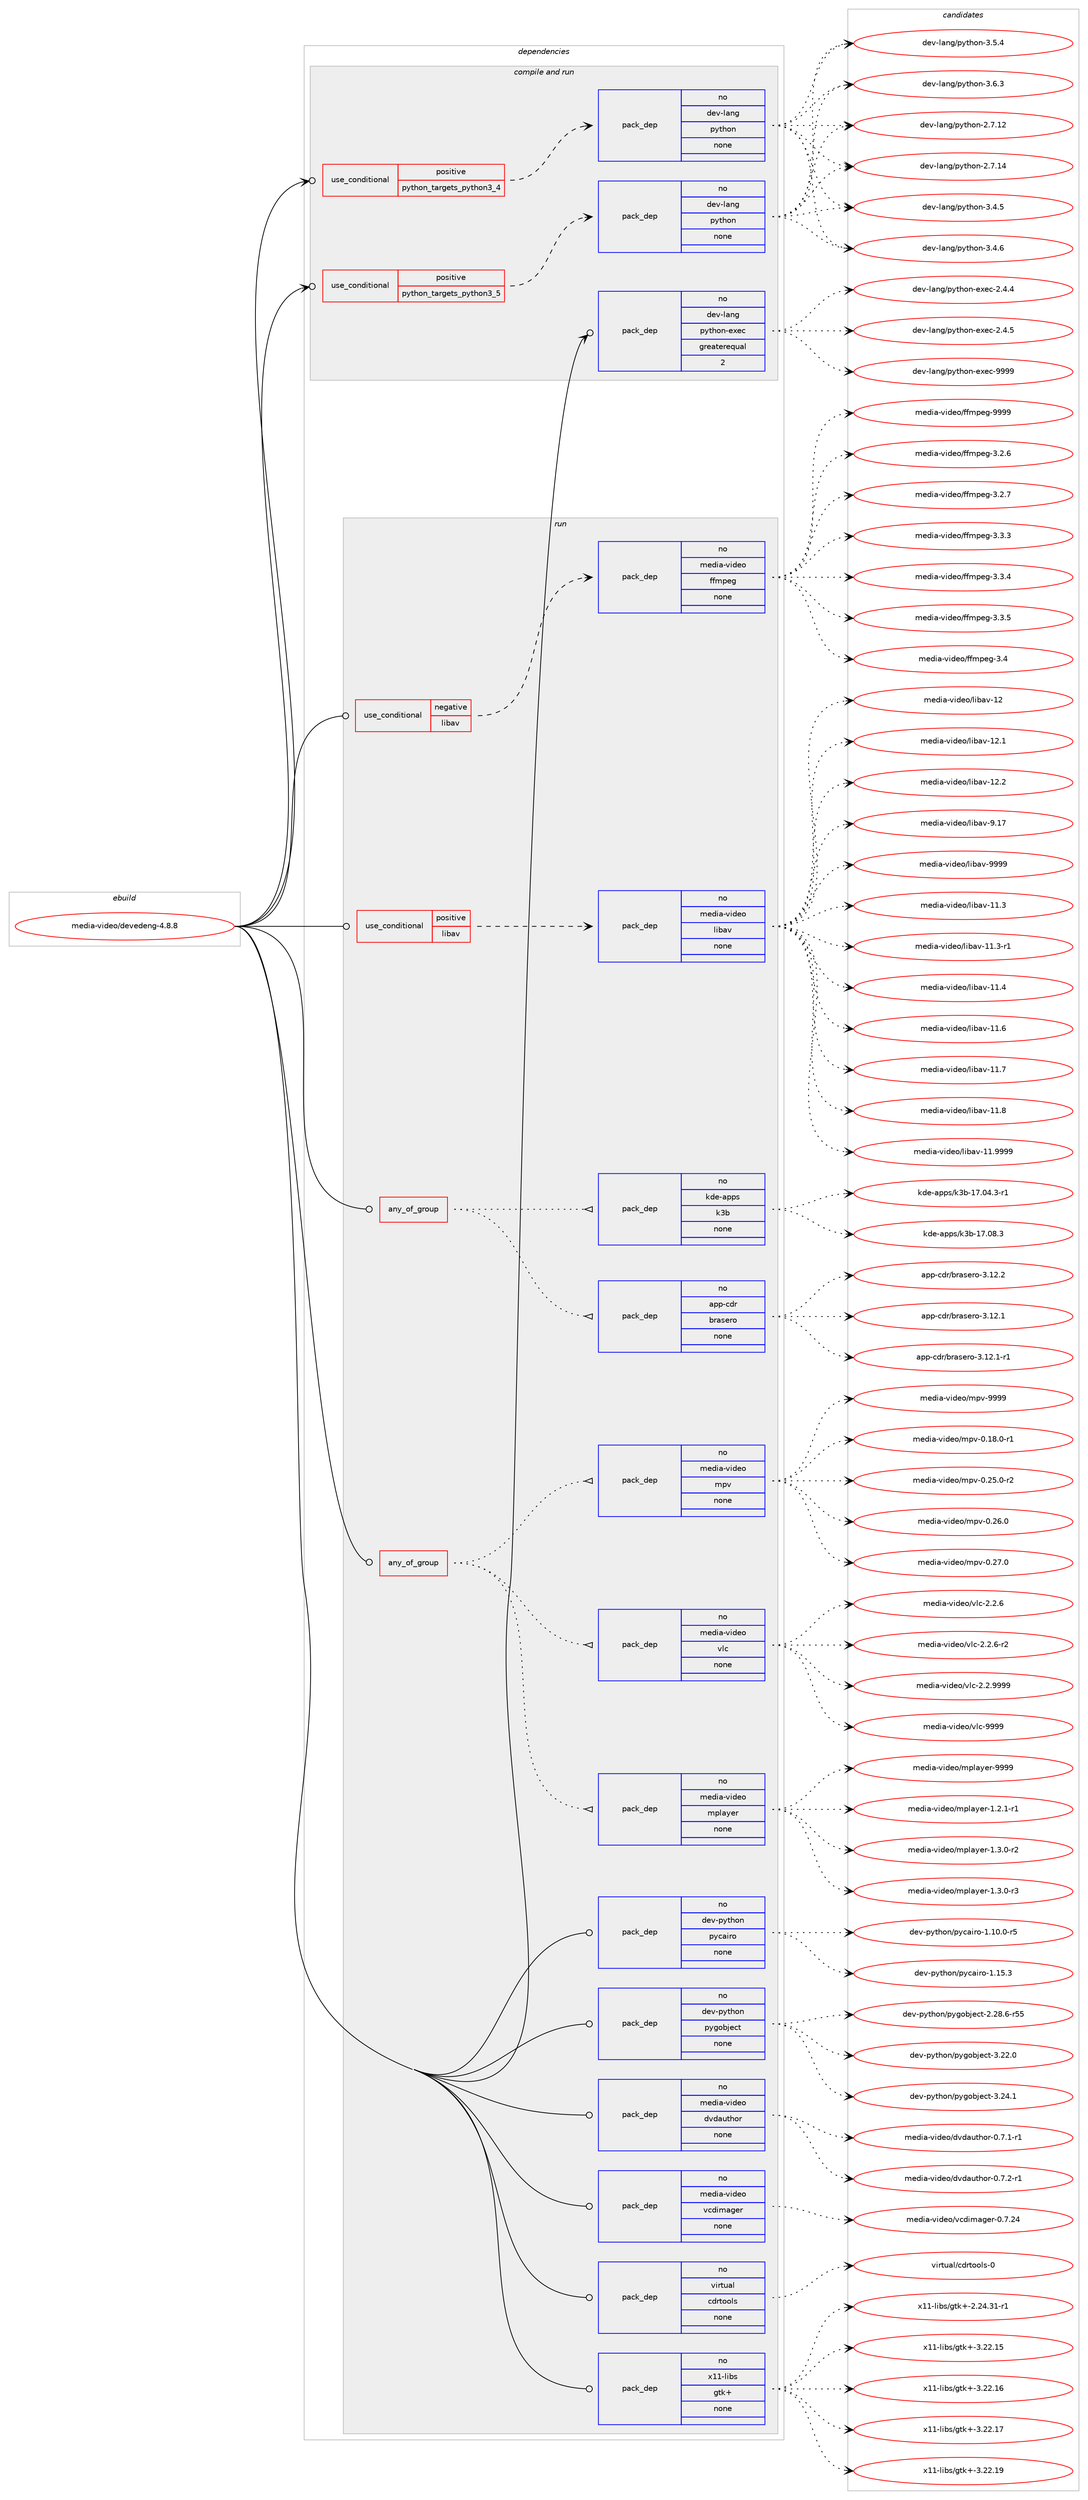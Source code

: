 digraph prolog {

# *************
# Graph options
# *************

newrank=true;
concentrate=true;
compound=true;
graph [rankdir=LR,fontname=Helvetica,fontsize=10,ranksep=1.5];#, ranksep=2.5, nodesep=0.2];
edge  [arrowhead=vee];
node  [fontname=Helvetica,fontsize=10];

# **********
# The ebuild
# **********

subgraph cluster_leftcol {
color=gray;
rank=same;
label=<<i>ebuild</i>>;
id [label="media-video/devedeng-4.8.8", color=red, width=4, href="../media-video/devedeng-4.8.8.svg"];
}

# ****************
# The dependencies
# ****************

subgraph cluster_midcol {
color=gray;
label=<<i>dependencies</i>>;
subgraph cluster_compile {
fillcolor="#eeeeee";
style=filled;
label=<<i>compile</i>>;
}
subgraph cluster_compileandrun {
fillcolor="#eeeeee";
style=filled;
label=<<i>compile and run</i>>;
subgraph cond95594 {
dependency390206 [label=<<TABLE BORDER="0" CELLBORDER="1" CELLSPACING="0" CELLPADDING="4"><TR><TD ROWSPAN="3" CELLPADDING="10">use_conditional</TD></TR><TR><TD>positive</TD></TR><TR><TD>python_targets_python3_4</TD></TR></TABLE>>, shape=none, color=red];
subgraph pack288271 {
dependency390207 [label=<<TABLE BORDER="0" CELLBORDER="1" CELLSPACING="0" CELLPADDING="4" WIDTH="220"><TR><TD ROWSPAN="6" CELLPADDING="30">pack_dep</TD></TR><TR><TD WIDTH="110">no</TD></TR><TR><TD>dev-lang</TD></TR><TR><TD>python</TD></TR><TR><TD>none</TD></TR><TR><TD></TD></TR></TABLE>>, shape=none, color=blue];
}
dependency390206:e -> dependency390207:w [weight=20,style="dashed",arrowhead="vee"];
}
id:e -> dependency390206:w [weight=20,style="solid",arrowhead="odotvee"];
subgraph cond95595 {
dependency390208 [label=<<TABLE BORDER="0" CELLBORDER="1" CELLSPACING="0" CELLPADDING="4"><TR><TD ROWSPAN="3" CELLPADDING="10">use_conditional</TD></TR><TR><TD>positive</TD></TR><TR><TD>python_targets_python3_5</TD></TR></TABLE>>, shape=none, color=red];
subgraph pack288272 {
dependency390209 [label=<<TABLE BORDER="0" CELLBORDER="1" CELLSPACING="0" CELLPADDING="4" WIDTH="220"><TR><TD ROWSPAN="6" CELLPADDING="30">pack_dep</TD></TR><TR><TD WIDTH="110">no</TD></TR><TR><TD>dev-lang</TD></TR><TR><TD>python</TD></TR><TR><TD>none</TD></TR><TR><TD></TD></TR></TABLE>>, shape=none, color=blue];
}
dependency390208:e -> dependency390209:w [weight=20,style="dashed",arrowhead="vee"];
}
id:e -> dependency390208:w [weight=20,style="solid",arrowhead="odotvee"];
subgraph pack288273 {
dependency390210 [label=<<TABLE BORDER="0" CELLBORDER="1" CELLSPACING="0" CELLPADDING="4" WIDTH="220"><TR><TD ROWSPAN="6" CELLPADDING="30">pack_dep</TD></TR><TR><TD WIDTH="110">no</TD></TR><TR><TD>dev-lang</TD></TR><TR><TD>python-exec</TD></TR><TR><TD>greaterequal</TD></TR><TR><TD>2</TD></TR></TABLE>>, shape=none, color=blue];
}
id:e -> dependency390210:w [weight=20,style="solid",arrowhead="odotvee"];
}
subgraph cluster_run {
fillcolor="#eeeeee";
style=filled;
label=<<i>run</i>>;
subgraph any6170 {
dependency390211 [label=<<TABLE BORDER="0" CELLBORDER="1" CELLSPACING="0" CELLPADDING="4"><TR><TD CELLPADDING="10">any_of_group</TD></TR></TABLE>>, shape=none, color=red];subgraph pack288274 {
dependency390212 [label=<<TABLE BORDER="0" CELLBORDER="1" CELLSPACING="0" CELLPADDING="4" WIDTH="220"><TR><TD ROWSPAN="6" CELLPADDING="30">pack_dep</TD></TR><TR><TD WIDTH="110">no</TD></TR><TR><TD>app-cdr</TD></TR><TR><TD>brasero</TD></TR><TR><TD>none</TD></TR><TR><TD></TD></TR></TABLE>>, shape=none, color=blue];
}
dependency390211:e -> dependency390212:w [weight=20,style="dotted",arrowhead="oinv"];
subgraph pack288275 {
dependency390213 [label=<<TABLE BORDER="0" CELLBORDER="1" CELLSPACING="0" CELLPADDING="4" WIDTH="220"><TR><TD ROWSPAN="6" CELLPADDING="30">pack_dep</TD></TR><TR><TD WIDTH="110">no</TD></TR><TR><TD>kde-apps</TD></TR><TR><TD>k3b</TD></TR><TR><TD>none</TD></TR><TR><TD></TD></TR></TABLE>>, shape=none, color=blue];
}
dependency390211:e -> dependency390213:w [weight=20,style="dotted",arrowhead="oinv"];
}
id:e -> dependency390211:w [weight=20,style="solid",arrowhead="odot"];
subgraph any6171 {
dependency390214 [label=<<TABLE BORDER="0" CELLBORDER="1" CELLSPACING="0" CELLPADDING="4"><TR><TD CELLPADDING="10">any_of_group</TD></TR></TABLE>>, shape=none, color=red];subgraph pack288276 {
dependency390215 [label=<<TABLE BORDER="0" CELLBORDER="1" CELLSPACING="0" CELLPADDING="4" WIDTH="220"><TR><TD ROWSPAN="6" CELLPADDING="30">pack_dep</TD></TR><TR><TD WIDTH="110">no</TD></TR><TR><TD>media-video</TD></TR><TR><TD>vlc</TD></TR><TR><TD>none</TD></TR><TR><TD></TD></TR></TABLE>>, shape=none, color=blue];
}
dependency390214:e -> dependency390215:w [weight=20,style="dotted",arrowhead="oinv"];
subgraph pack288277 {
dependency390216 [label=<<TABLE BORDER="0" CELLBORDER="1" CELLSPACING="0" CELLPADDING="4" WIDTH="220"><TR><TD ROWSPAN="6" CELLPADDING="30">pack_dep</TD></TR><TR><TD WIDTH="110">no</TD></TR><TR><TD>media-video</TD></TR><TR><TD>mpv</TD></TR><TR><TD>none</TD></TR><TR><TD></TD></TR></TABLE>>, shape=none, color=blue];
}
dependency390214:e -> dependency390216:w [weight=20,style="dotted",arrowhead="oinv"];
subgraph pack288278 {
dependency390217 [label=<<TABLE BORDER="0" CELLBORDER="1" CELLSPACING="0" CELLPADDING="4" WIDTH="220"><TR><TD ROWSPAN="6" CELLPADDING="30">pack_dep</TD></TR><TR><TD WIDTH="110">no</TD></TR><TR><TD>media-video</TD></TR><TR><TD>mplayer</TD></TR><TR><TD>none</TD></TR><TR><TD></TD></TR></TABLE>>, shape=none, color=blue];
}
dependency390214:e -> dependency390217:w [weight=20,style="dotted",arrowhead="oinv"];
}
id:e -> dependency390214:w [weight=20,style="solid",arrowhead="odot"];
subgraph cond95596 {
dependency390218 [label=<<TABLE BORDER="0" CELLBORDER="1" CELLSPACING="0" CELLPADDING="4"><TR><TD ROWSPAN="3" CELLPADDING="10">use_conditional</TD></TR><TR><TD>negative</TD></TR><TR><TD>libav</TD></TR></TABLE>>, shape=none, color=red];
subgraph pack288279 {
dependency390219 [label=<<TABLE BORDER="0" CELLBORDER="1" CELLSPACING="0" CELLPADDING="4" WIDTH="220"><TR><TD ROWSPAN="6" CELLPADDING="30">pack_dep</TD></TR><TR><TD WIDTH="110">no</TD></TR><TR><TD>media-video</TD></TR><TR><TD>ffmpeg</TD></TR><TR><TD>none</TD></TR><TR><TD></TD></TR></TABLE>>, shape=none, color=blue];
}
dependency390218:e -> dependency390219:w [weight=20,style="dashed",arrowhead="vee"];
}
id:e -> dependency390218:w [weight=20,style="solid",arrowhead="odot"];
subgraph cond95597 {
dependency390220 [label=<<TABLE BORDER="0" CELLBORDER="1" CELLSPACING="0" CELLPADDING="4"><TR><TD ROWSPAN="3" CELLPADDING="10">use_conditional</TD></TR><TR><TD>positive</TD></TR><TR><TD>libav</TD></TR></TABLE>>, shape=none, color=red];
subgraph pack288280 {
dependency390221 [label=<<TABLE BORDER="0" CELLBORDER="1" CELLSPACING="0" CELLPADDING="4" WIDTH="220"><TR><TD ROWSPAN="6" CELLPADDING="30">pack_dep</TD></TR><TR><TD WIDTH="110">no</TD></TR><TR><TD>media-video</TD></TR><TR><TD>libav</TD></TR><TR><TD>none</TD></TR><TR><TD></TD></TR></TABLE>>, shape=none, color=blue];
}
dependency390220:e -> dependency390221:w [weight=20,style="dashed",arrowhead="vee"];
}
id:e -> dependency390220:w [weight=20,style="solid",arrowhead="odot"];
subgraph pack288281 {
dependency390222 [label=<<TABLE BORDER="0" CELLBORDER="1" CELLSPACING="0" CELLPADDING="4" WIDTH="220"><TR><TD ROWSPAN="6" CELLPADDING="30">pack_dep</TD></TR><TR><TD WIDTH="110">no</TD></TR><TR><TD>dev-python</TD></TR><TR><TD>pycairo</TD></TR><TR><TD>none</TD></TR><TR><TD></TD></TR></TABLE>>, shape=none, color=blue];
}
id:e -> dependency390222:w [weight=20,style="solid",arrowhead="odot"];
subgraph pack288282 {
dependency390223 [label=<<TABLE BORDER="0" CELLBORDER="1" CELLSPACING="0" CELLPADDING="4" WIDTH="220"><TR><TD ROWSPAN="6" CELLPADDING="30">pack_dep</TD></TR><TR><TD WIDTH="110">no</TD></TR><TR><TD>dev-python</TD></TR><TR><TD>pygobject</TD></TR><TR><TD>none</TD></TR><TR><TD></TD></TR></TABLE>>, shape=none, color=blue];
}
id:e -> dependency390223:w [weight=20,style="solid",arrowhead="odot"];
subgraph pack288283 {
dependency390224 [label=<<TABLE BORDER="0" CELLBORDER="1" CELLSPACING="0" CELLPADDING="4" WIDTH="220"><TR><TD ROWSPAN="6" CELLPADDING="30">pack_dep</TD></TR><TR><TD WIDTH="110">no</TD></TR><TR><TD>media-video</TD></TR><TR><TD>dvdauthor</TD></TR><TR><TD>none</TD></TR><TR><TD></TD></TR></TABLE>>, shape=none, color=blue];
}
id:e -> dependency390224:w [weight=20,style="solid",arrowhead="odot"];
subgraph pack288284 {
dependency390225 [label=<<TABLE BORDER="0" CELLBORDER="1" CELLSPACING="0" CELLPADDING="4" WIDTH="220"><TR><TD ROWSPAN="6" CELLPADDING="30">pack_dep</TD></TR><TR><TD WIDTH="110">no</TD></TR><TR><TD>media-video</TD></TR><TR><TD>vcdimager</TD></TR><TR><TD>none</TD></TR><TR><TD></TD></TR></TABLE>>, shape=none, color=blue];
}
id:e -> dependency390225:w [weight=20,style="solid",arrowhead="odot"];
subgraph pack288285 {
dependency390226 [label=<<TABLE BORDER="0" CELLBORDER="1" CELLSPACING="0" CELLPADDING="4" WIDTH="220"><TR><TD ROWSPAN="6" CELLPADDING="30">pack_dep</TD></TR><TR><TD WIDTH="110">no</TD></TR><TR><TD>virtual</TD></TR><TR><TD>cdrtools</TD></TR><TR><TD>none</TD></TR><TR><TD></TD></TR></TABLE>>, shape=none, color=blue];
}
id:e -> dependency390226:w [weight=20,style="solid",arrowhead="odot"];
subgraph pack288286 {
dependency390227 [label=<<TABLE BORDER="0" CELLBORDER="1" CELLSPACING="0" CELLPADDING="4" WIDTH="220"><TR><TD ROWSPAN="6" CELLPADDING="30">pack_dep</TD></TR><TR><TD WIDTH="110">no</TD></TR><TR><TD>x11-libs</TD></TR><TR><TD>gtk+</TD></TR><TR><TD>none</TD></TR><TR><TD></TD></TR></TABLE>>, shape=none, color=blue];
}
id:e -> dependency390227:w [weight=20,style="solid",arrowhead="odot"];
}
}

# **************
# The candidates
# **************

subgraph cluster_choices {
rank=same;
color=gray;
label=<<i>candidates</i>>;

subgraph choice288271 {
color=black;
nodesep=1;
choice10010111845108971101034711212111610411111045504655464950 [label="dev-lang/python-2.7.12", color=red, width=4,href="../dev-lang/python-2.7.12.svg"];
choice10010111845108971101034711212111610411111045504655464952 [label="dev-lang/python-2.7.14", color=red, width=4,href="../dev-lang/python-2.7.14.svg"];
choice100101118451089711010347112121116104111110455146524653 [label="dev-lang/python-3.4.5", color=red, width=4,href="../dev-lang/python-3.4.5.svg"];
choice100101118451089711010347112121116104111110455146524654 [label="dev-lang/python-3.4.6", color=red, width=4,href="../dev-lang/python-3.4.6.svg"];
choice100101118451089711010347112121116104111110455146534652 [label="dev-lang/python-3.5.4", color=red, width=4,href="../dev-lang/python-3.5.4.svg"];
choice100101118451089711010347112121116104111110455146544651 [label="dev-lang/python-3.6.3", color=red, width=4,href="../dev-lang/python-3.6.3.svg"];
dependency390207:e -> choice10010111845108971101034711212111610411111045504655464950:w [style=dotted,weight="100"];
dependency390207:e -> choice10010111845108971101034711212111610411111045504655464952:w [style=dotted,weight="100"];
dependency390207:e -> choice100101118451089711010347112121116104111110455146524653:w [style=dotted,weight="100"];
dependency390207:e -> choice100101118451089711010347112121116104111110455146524654:w [style=dotted,weight="100"];
dependency390207:e -> choice100101118451089711010347112121116104111110455146534652:w [style=dotted,weight="100"];
dependency390207:e -> choice100101118451089711010347112121116104111110455146544651:w [style=dotted,weight="100"];
}
subgraph choice288272 {
color=black;
nodesep=1;
choice10010111845108971101034711212111610411111045504655464950 [label="dev-lang/python-2.7.12", color=red, width=4,href="../dev-lang/python-2.7.12.svg"];
choice10010111845108971101034711212111610411111045504655464952 [label="dev-lang/python-2.7.14", color=red, width=4,href="../dev-lang/python-2.7.14.svg"];
choice100101118451089711010347112121116104111110455146524653 [label="dev-lang/python-3.4.5", color=red, width=4,href="../dev-lang/python-3.4.5.svg"];
choice100101118451089711010347112121116104111110455146524654 [label="dev-lang/python-3.4.6", color=red, width=4,href="../dev-lang/python-3.4.6.svg"];
choice100101118451089711010347112121116104111110455146534652 [label="dev-lang/python-3.5.4", color=red, width=4,href="../dev-lang/python-3.5.4.svg"];
choice100101118451089711010347112121116104111110455146544651 [label="dev-lang/python-3.6.3", color=red, width=4,href="../dev-lang/python-3.6.3.svg"];
dependency390209:e -> choice10010111845108971101034711212111610411111045504655464950:w [style=dotted,weight="100"];
dependency390209:e -> choice10010111845108971101034711212111610411111045504655464952:w [style=dotted,weight="100"];
dependency390209:e -> choice100101118451089711010347112121116104111110455146524653:w [style=dotted,weight="100"];
dependency390209:e -> choice100101118451089711010347112121116104111110455146524654:w [style=dotted,weight="100"];
dependency390209:e -> choice100101118451089711010347112121116104111110455146534652:w [style=dotted,weight="100"];
dependency390209:e -> choice100101118451089711010347112121116104111110455146544651:w [style=dotted,weight="100"];
}
subgraph choice288273 {
color=black;
nodesep=1;
choice1001011184510897110103471121211161041111104510112010199455046524652 [label="dev-lang/python-exec-2.4.4", color=red, width=4,href="../dev-lang/python-exec-2.4.4.svg"];
choice1001011184510897110103471121211161041111104510112010199455046524653 [label="dev-lang/python-exec-2.4.5", color=red, width=4,href="../dev-lang/python-exec-2.4.5.svg"];
choice10010111845108971101034711212111610411111045101120101994557575757 [label="dev-lang/python-exec-9999", color=red, width=4,href="../dev-lang/python-exec-9999.svg"];
dependency390210:e -> choice1001011184510897110103471121211161041111104510112010199455046524652:w [style=dotted,weight="100"];
dependency390210:e -> choice1001011184510897110103471121211161041111104510112010199455046524653:w [style=dotted,weight="100"];
dependency390210:e -> choice10010111845108971101034711212111610411111045101120101994557575757:w [style=dotted,weight="100"];
}
subgraph choice288274 {
color=black;
nodesep=1;
choice97112112459910011447981149711510111411145514649504649 [label="app-cdr/brasero-3.12.1", color=red, width=4,href="../app-cdr/brasero-3.12.1.svg"];
choice971121124599100114479811497115101114111455146495046494511449 [label="app-cdr/brasero-3.12.1-r1", color=red, width=4,href="../app-cdr/brasero-3.12.1-r1.svg"];
choice97112112459910011447981149711510111411145514649504650 [label="app-cdr/brasero-3.12.2", color=red, width=4,href="../app-cdr/brasero-3.12.2.svg"];
dependency390212:e -> choice97112112459910011447981149711510111411145514649504649:w [style=dotted,weight="100"];
dependency390212:e -> choice971121124599100114479811497115101114111455146495046494511449:w [style=dotted,weight="100"];
dependency390212:e -> choice97112112459910011447981149711510111411145514649504650:w [style=dotted,weight="100"];
}
subgraph choice288275 {
color=black;
nodesep=1;
choice107100101459711211211547107519845495546485246514511449 [label="kde-apps/k3b-17.04.3-r1", color=red, width=4,href="../kde-apps/k3b-17.04.3-r1.svg"];
choice10710010145971121121154710751984549554648564651 [label="kde-apps/k3b-17.08.3", color=red, width=4,href="../kde-apps/k3b-17.08.3.svg"];
dependency390213:e -> choice107100101459711211211547107519845495546485246514511449:w [style=dotted,weight="100"];
dependency390213:e -> choice10710010145971121121154710751984549554648564651:w [style=dotted,weight="100"];
}
subgraph choice288276 {
color=black;
nodesep=1;
choice10910110010597451181051001011114711810899455046504654 [label="media-video/vlc-2.2.6", color=red, width=4,href="../media-video/vlc-2.2.6.svg"];
choice109101100105974511810510010111147118108994550465046544511450 [label="media-video/vlc-2.2.6-r2", color=red, width=4,href="../media-video/vlc-2.2.6-r2.svg"];
choice10910110010597451181051001011114711810899455046504657575757 [label="media-video/vlc-2.2.9999", color=red, width=4,href="../media-video/vlc-2.2.9999.svg"];
choice109101100105974511810510010111147118108994557575757 [label="media-video/vlc-9999", color=red, width=4,href="../media-video/vlc-9999.svg"];
dependency390215:e -> choice10910110010597451181051001011114711810899455046504654:w [style=dotted,weight="100"];
dependency390215:e -> choice109101100105974511810510010111147118108994550465046544511450:w [style=dotted,weight="100"];
dependency390215:e -> choice10910110010597451181051001011114711810899455046504657575757:w [style=dotted,weight="100"];
dependency390215:e -> choice109101100105974511810510010111147118108994557575757:w [style=dotted,weight="100"];
}
subgraph choice288277 {
color=black;
nodesep=1;
choice109101100105974511810510010111147109112118454846495646484511449 [label="media-video/mpv-0.18.0-r1", color=red, width=4,href="../media-video/mpv-0.18.0-r1.svg"];
choice109101100105974511810510010111147109112118454846505346484511450 [label="media-video/mpv-0.25.0-r2", color=red, width=4,href="../media-video/mpv-0.25.0-r2.svg"];
choice10910110010597451181051001011114710911211845484650544648 [label="media-video/mpv-0.26.0", color=red, width=4,href="../media-video/mpv-0.26.0.svg"];
choice10910110010597451181051001011114710911211845484650554648 [label="media-video/mpv-0.27.0", color=red, width=4,href="../media-video/mpv-0.27.0.svg"];
choice1091011001059745118105100101111471091121184557575757 [label="media-video/mpv-9999", color=red, width=4,href="../media-video/mpv-9999.svg"];
dependency390216:e -> choice109101100105974511810510010111147109112118454846495646484511449:w [style=dotted,weight="100"];
dependency390216:e -> choice109101100105974511810510010111147109112118454846505346484511450:w [style=dotted,weight="100"];
dependency390216:e -> choice10910110010597451181051001011114710911211845484650544648:w [style=dotted,weight="100"];
dependency390216:e -> choice10910110010597451181051001011114710911211845484650554648:w [style=dotted,weight="100"];
dependency390216:e -> choice1091011001059745118105100101111471091121184557575757:w [style=dotted,weight="100"];
}
subgraph choice288278 {
color=black;
nodesep=1;
choice109101100105974511810510010111147109112108971211011144549465046494511449 [label="media-video/mplayer-1.2.1-r1", color=red, width=4,href="../media-video/mplayer-1.2.1-r1.svg"];
choice109101100105974511810510010111147109112108971211011144549465146484511450 [label="media-video/mplayer-1.3.0-r2", color=red, width=4,href="../media-video/mplayer-1.3.0-r2.svg"];
choice109101100105974511810510010111147109112108971211011144549465146484511451 [label="media-video/mplayer-1.3.0-r3", color=red, width=4,href="../media-video/mplayer-1.3.0-r3.svg"];
choice109101100105974511810510010111147109112108971211011144557575757 [label="media-video/mplayer-9999", color=red, width=4,href="../media-video/mplayer-9999.svg"];
dependency390217:e -> choice109101100105974511810510010111147109112108971211011144549465046494511449:w [style=dotted,weight="100"];
dependency390217:e -> choice109101100105974511810510010111147109112108971211011144549465146484511450:w [style=dotted,weight="100"];
dependency390217:e -> choice109101100105974511810510010111147109112108971211011144549465146484511451:w [style=dotted,weight="100"];
dependency390217:e -> choice109101100105974511810510010111147109112108971211011144557575757:w [style=dotted,weight="100"];
}
subgraph choice288279 {
color=black;
nodesep=1;
choice109101100105974511810510010111147102102109112101103455146504654 [label="media-video/ffmpeg-3.2.6", color=red, width=4,href="../media-video/ffmpeg-3.2.6.svg"];
choice109101100105974511810510010111147102102109112101103455146504655 [label="media-video/ffmpeg-3.2.7", color=red, width=4,href="../media-video/ffmpeg-3.2.7.svg"];
choice109101100105974511810510010111147102102109112101103455146514651 [label="media-video/ffmpeg-3.3.3", color=red, width=4,href="../media-video/ffmpeg-3.3.3.svg"];
choice109101100105974511810510010111147102102109112101103455146514652 [label="media-video/ffmpeg-3.3.4", color=red, width=4,href="../media-video/ffmpeg-3.3.4.svg"];
choice109101100105974511810510010111147102102109112101103455146514653 [label="media-video/ffmpeg-3.3.5", color=red, width=4,href="../media-video/ffmpeg-3.3.5.svg"];
choice10910110010597451181051001011114710210210911210110345514652 [label="media-video/ffmpeg-3.4", color=red, width=4,href="../media-video/ffmpeg-3.4.svg"];
choice1091011001059745118105100101111471021021091121011034557575757 [label="media-video/ffmpeg-9999", color=red, width=4,href="../media-video/ffmpeg-9999.svg"];
dependency390219:e -> choice109101100105974511810510010111147102102109112101103455146504654:w [style=dotted,weight="100"];
dependency390219:e -> choice109101100105974511810510010111147102102109112101103455146504655:w [style=dotted,weight="100"];
dependency390219:e -> choice109101100105974511810510010111147102102109112101103455146514651:w [style=dotted,weight="100"];
dependency390219:e -> choice109101100105974511810510010111147102102109112101103455146514652:w [style=dotted,weight="100"];
dependency390219:e -> choice109101100105974511810510010111147102102109112101103455146514653:w [style=dotted,weight="100"];
dependency390219:e -> choice10910110010597451181051001011114710210210911210110345514652:w [style=dotted,weight="100"];
dependency390219:e -> choice1091011001059745118105100101111471021021091121011034557575757:w [style=dotted,weight="100"];
}
subgraph choice288280 {
color=black;
nodesep=1;
choice10910110010597451181051001011114710810598971184549494651 [label="media-video/libav-11.3", color=red, width=4,href="../media-video/libav-11.3.svg"];
choice109101100105974511810510010111147108105989711845494946514511449 [label="media-video/libav-11.3-r1", color=red, width=4,href="../media-video/libav-11.3-r1.svg"];
choice10910110010597451181051001011114710810598971184549494652 [label="media-video/libav-11.4", color=red, width=4,href="../media-video/libav-11.4.svg"];
choice10910110010597451181051001011114710810598971184549494654 [label="media-video/libav-11.6", color=red, width=4,href="../media-video/libav-11.6.svg"];
choice10910110010597451181051001011114710810598971184549494655 [label="media-video/libav-11.7", color=red, width=4,href="../media-video/libav-11.7.svg"];
choice10910110010597451181051001011114710810598971184549494656 [label="media-video/libav-11.8", color=red, width=4,href="../media-video/libav-11.8.svg"];
choice10910110010597451181051001011114710810598971184549494657575757 [label="media-video/libav-11.9999", color=red, width=4,href="../media-video/libav-11.9999.svg"];
choice1091011001059745118105100101111471081059897118454950 [label="media-video/libav-12", color=red, width=4,href="../media-video/libav-12.svg"];
choice10910110010597451181051001011114710810598971184549504649 [label="media-video/libav-12.1", color=red, width=4,href="../media-video/libav-12.1.svg"];
choice10910110010597451181051001011114710810598971184549504650 [label="media-video/libav-12.2", color=red, width=4,href="../media-video/libav-12.2.svg"];
choice10910110010597451181051001011114710810598971184557464955 [label="media-video/libav-9.17", color=red, width=4,href="../media-video/libav-9.17.svg"];
choice10910110010597451181051001011114710810598971184557575757 [label="media-video/libav-9999", color=red, width=4,href="../media-video/libav-9999.svg"];
dependency390221:e -> choice10910110010597451181051001011114710810598971184549494651:w [style=dotted,weight="100"];
dependency390221:e -> choice109101100105974511810510010111147108105989711845494946514511449:w [style=dotted,weight="100"];
dependency390221:e -> choice10910110010597451181051001011114710810598971184549494652:w [style=dotted,weight="100"];
dependency390221:e -> choice10910110010597451181051001011114710810598971184549494654:w [style=dotted,weight="100"];
dependency390221:e -> choice10910110010597451181051001011114710810598971184549494655:w [style=dotted,weight="100"];
dependency390221:e -> choice10910110010597451181051001011114710810598971184549494656:w [style=dotted,weight="100"];
dependency390221:e -> choice10910110010597451181051001011114710810598971184549494657575757:w [style=dotted,weight="100"];
dependency390221:e -> choice1091011001059745118105100101111471081059897118454950:w [style=dotted,weight="100"];
dependency390221:e -> choice10910110010597451181051001011114710810598971184549504649:w [style=dotted,weight="100"];
dependency390221:e -> choice10910110010597451181051001011114710810598971184549504650:w [style=dotted,weight="100"];
dependency390221:e -> choice10910110010597451181051001011114710810598971184557464955:w [style=dotted,weight="100"];
dependency390221:e -> choice10910110010597451181051001011114710810598971184557575757:w [style=dotted,weight="100"];
}
subgraph choice288281 {
color=black;
nodesep=1;
choice10010111845112121116104111110471121219997105114111454946494846484511453 [label="dev-python/pycairo-1.10.0-r5", color=red, width=4,href="../dev-python/pycairo-1.10.0-r5.svg"];
choice1001011184511212111610411111047112121999710511411145494649534651 [label="dev-python/pycairo-1.15.3", color=red, width=4,href="../dev-python/pycairo-1.15.3.svg"];
dependency390222:e -> choice10010111845112121116104111110471121219997105114111454946494846484511453:w [style=dotted,weight="100"];
dependency390222:e -> choice1001011184511212111610411111047112121999710511411145494649534651:w [style=dotted,weight="100"];
}
subgraph choice288282 {
color=black;
nodesep=1;
choice1001011184511212111610411111047112121103111981061019911645504650564654451145353 [label="dev-python/pygobject-2.28.6-r55", color=red, width=4,href="../dev-python/pygobject-2.28.6-r55.svg"];
choice1001011184511212111610411111047112121103111981061019911645514650504648 [label="dev-python/pygobject-3.22.0", color=red, width=4,href="../dev-python/pygobject-3.22.0.svg"];
choice1001011184511212111610411111047112121103111981061019911645514650524649 [label="dev-python/pygobject-3.24.1", color=red, width=4,href="../dev-python/pygobject-3.24.1.svg"];
dependency390223:e -> choice1001011184511212111610411111047112121103111981061019911645504650564654451145353:w [style=dotted,weight="100"];
dependency390223:e -> choice1001011184511212111610411111047112121103111981061019911645514650504648:w [style=dotted,weight="100"];
dependency390223:e -> choice1001011184511212111610411111047112121103111981061019911645514650524649:w [style=dotted,weight="100"];
}
subgraph choice288283 {
color=black;
nodesep=1;
choice109101100105974511810510010111147100118100971171161041111144548465546494511449 [label="media-video/dvdauthor-0.7.1-r1", color=red, width=4,href="../media-video/dvdauthor-0.7.1-r1.svg"];
choice109101100105974511810510010111147100118100971171161041111144548465546504511449 [label="media-video/dvdauthor-0.7.2-r1", color=red, width=4,href="../media-video/dvdauthor-0.7.2-r1.svg"];
dependency390224:e -> choice109101100105974511810510010111147100118100971171161041111144548465546494511449:w [style=dotted,weight="100"];
dependency390224:e -> choice109101100105974511810510010111147100118100971171161041111144548465546504511449:w [style=dotted,weight="100"];
}
subgraph choice288284 {
color=black;
nodesep=1;
choice109101100105974511810510010111147118991001051099710310111445484655465052 [label="media-video/vcdimager-0.7.24", color=red, width=4,href="../media-video/vcdimager-0.7.24.svg"];
dependency390225:e -> choice109101100105974511810510010111147118991001051099710310111445484655465052:w [style=dotted,weight="100"];
}
subgraph choice288285 {
color=black;
nodesep=1;
choice1181051141161179710847991001141161111111081154548 [label="virtual/cdrtools-0", color=red, width=4,href="../virtual/cdrtools-0.svg"];
dependency390226:e -> choice1181051141161179710847991001141161111111081154548:w [style=dotted,weight="100"];
}
subgraph choice288286 {
color=black;
nodesep=1;
choice12049494510810598115471031161074345504650524651494511449 [label="x11-libs/gtk+-2.24.31-r1", color=red, width=4,href="../x11-libs/gtk+-2.24.31-r1.svg"];
choice1204949451081059811547103116107434551465050464953 [label="x11-libs/gtk+-3.22.15", color=red, width=4,href="../x11-libs/gtk+-3.22.15.svg"];
choice1204949451081059811547103116107434551465050464954 [label="x11-libs/gtk+-3.22.16", color=red, width=4,href="../x11-libs/gtk+-3.22.16.svg"];
choice1204949451081059811547103116107434551465050464955 [label="x11-libs/gtk+-3.22.17", color=red, width=4,href="../x11-libs/gtk+-3.22.17.svg"];
choice1204949451081059811547103116107434551465050464957 [label="x11-libs/gtk+-3.22.19", color=red, width=4,href="../x11-libs/gtk+-3.22.19.svg"];
dependency390227:e -> choice12049494510810598115471031161074345504650524651494511449:w [style=dotted,weight="100"];
dependency390227:e -> choice1204949451081059811547103116107434551465050464953:w [style=dotted,weight="100"];
dependency390227:e -> choice1204949451081059811547103116107434551465050464954:w [style=dotted,weight="100"];
dependency390227:e -> choice1204949451081059811547103116107434551465050464955:w [style=dotted,weight="100"];
dependency390227:e -> choice1204949451081059811547103116107434551465050464957:w [style=dotted,weight="100"];
}
}

}
